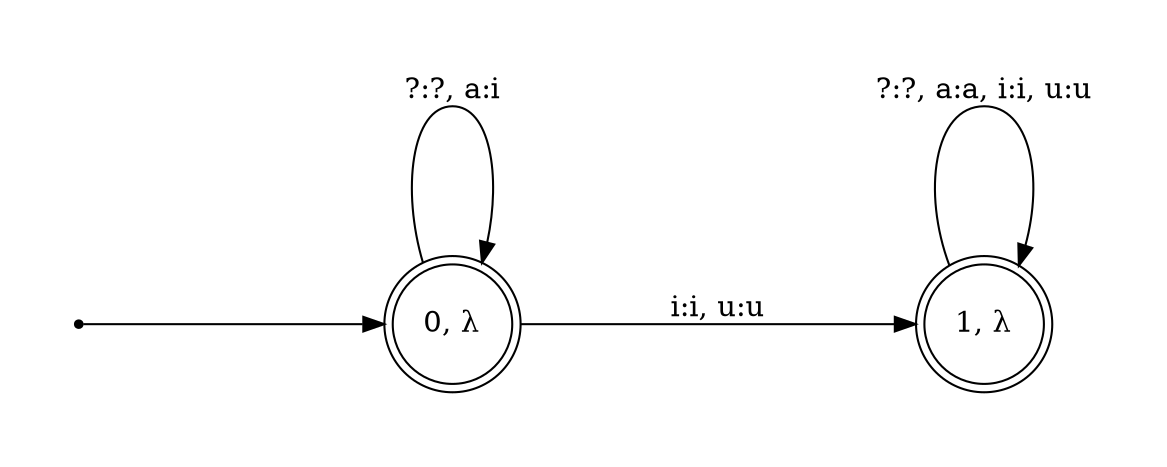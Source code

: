digraph fst {
	graph [pad="0.5", nodesep="1", ranksep="2"];
	rankdir=LR;
	size="10,10";
	node [shape = point]; start;
	node [shape = doublecircle];
		"0, λ";
		"1, λ";

	"0, λ" ->	"0, λ" [ label = "?:?, a:i" ];
	"0, λ" ->	"1, λ" [ label = "i:i, u:u" ];
	"1, λ" ->	"1, λ" [ label = "?:?, a:a, i:i, u:u" ];
	start -> "0, λ";
}